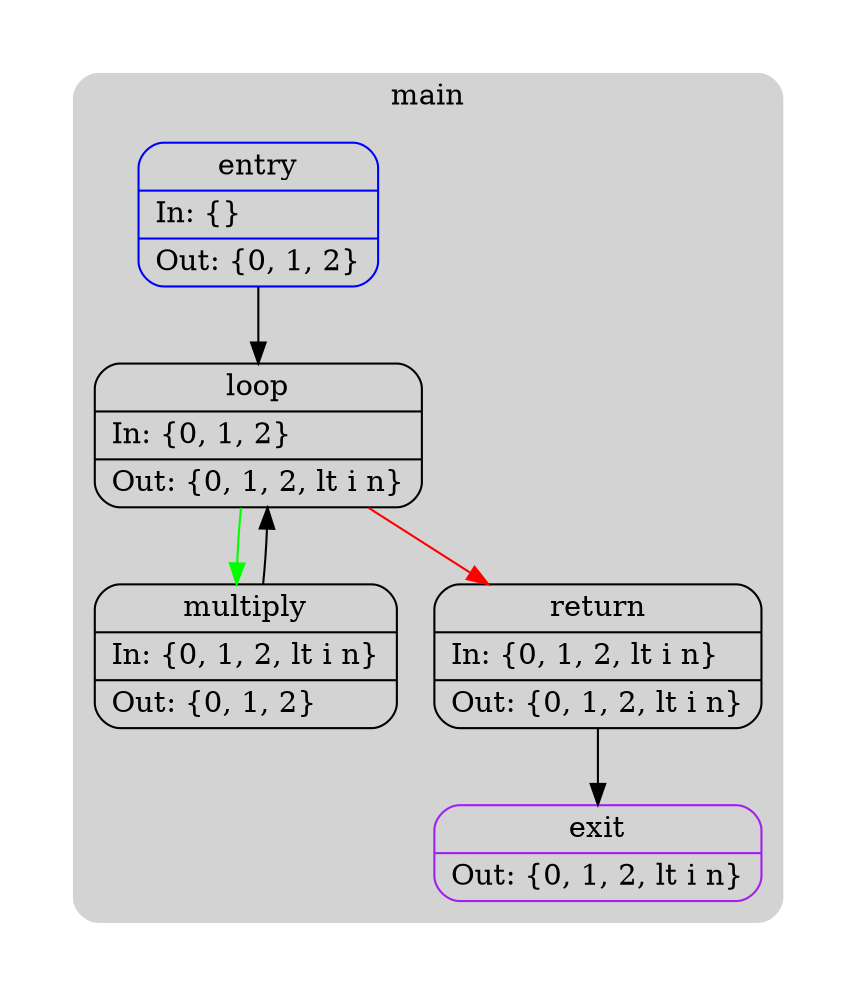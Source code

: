 digraph G {
  compound=true
  subgraph cluster_ {
    peripheries=0
    subgraph cluster_0_wrapper {
      peripheries=0
      margin=15
      subgraph cluster_0 {
        label="main"
        color=darkgray
        style=rounded
        bgcolor=lightgray
        margin=10
        cluster_0_0[label="{entry|In: \{\}\l|Out: \{0, 1, 2\}\l}",shape=Mrecord,color=blue]
        cluster_0_1[label="{loop|In: \{0, 1, 2\}\l|Out: \{0, 1, 2, lt i n\}\l}",shape=Mrecord,color=black]
        cluster_0_2[label="{multiply|In: \{0, 1, 2, lt i n\}\l|Out: \{0, 1, 2\}\l}",shape=Mrecord,color=black]
        cluster_0_3[label="{return|In: \{0, 1, 2, lt i n\}\l|Out: \{0, 1, 2, lt i n\}\l}",shape=Mrecord,color=black]
        cluster_0_exit[label="{exit|Out: \{0, 1, 2, lt i n\}\l}",shape=Mrecord,color=purple]
        cluster_0_0 -> cluster_0_1
        cluster_0_1 -> cluster_0_2 [color=green]
        cluster_0_1 -> cluster_0_3 [color=red]
        cluster_0_2 -> cluster_0_1
        cluster_0_3 -> cluster_0_exit [color=black]
      }
    }
  }
}
